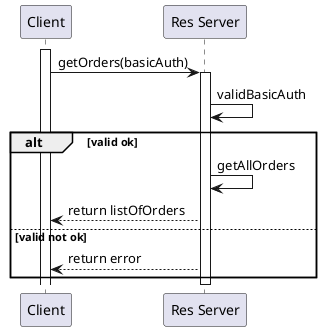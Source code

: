 @startuml
'https://plantuml.com/sequence-diagram

activate Client
Client->"Res Server":getOrders(basicAuth)
activate "Res Server"
"Res Server"->"Res Server":validBasicAuth
alt valid ok
    "Res Server"->"Res Server":getAllOrders
    "Res Server"-->Client:return listOfOrders
else valid not ok
    "Res Server"-->Client: return error
end
deactivate "Res Server"
@enduml